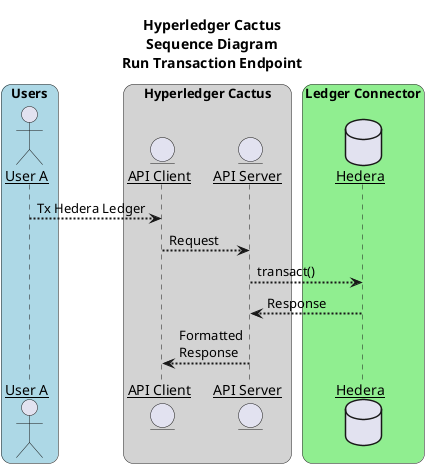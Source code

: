 @startuml Sequence Diagram - Transaction

title Hyperledger Cactus\nSequence Diagram\nRun Transaction Endpoint

skinparam sequenceArrowThickness 2
skinparam roundcorner 20
skinparam maxmessagesize 120
skinparam sequenceParticipant underline

box "Users" #LightBlue
actor "User A" as a
end box

box "Hyperledger Cactus" #LightGray
entity "API Client" as apic
entity "API Server" as apis
end box

box "Ledger Connector" #LightGreen
database "Hedera" as hederacon
end box

a --> apic : Tx Hedera Ledger
apic --> apis: Request
apis --> hederacon: transact()
hederacon --> apis: Response
apis --> apic: Formatted Response

@enduml

